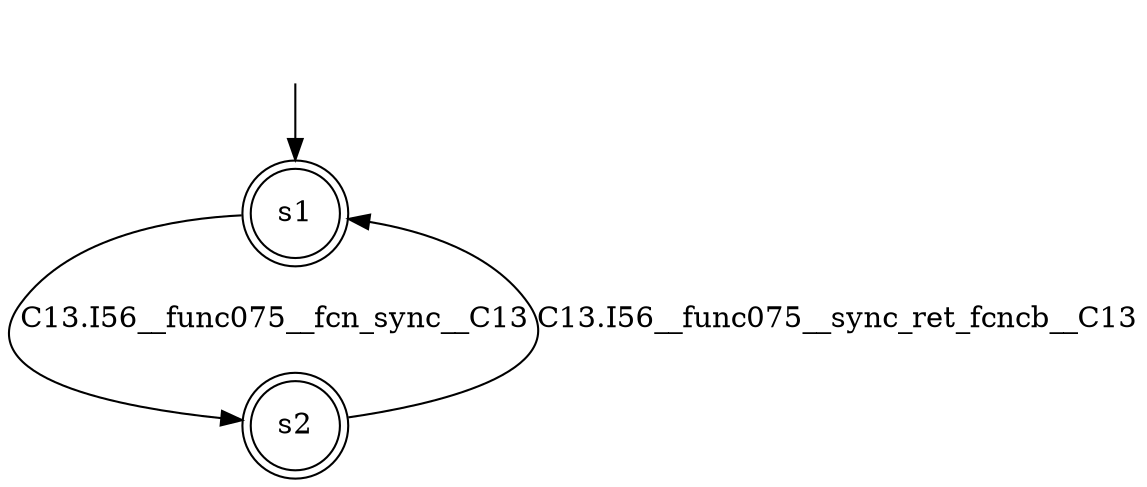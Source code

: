 digraph automaton {
	1 [label=<s1> shape="doublecircle"];
	2 [label=<s2> shape="doublecircle"];
	__init1 [label=<> shape="none"];
	__init1 -> 1;
	1 -> 2 [label=<C13.I56__func075__fcn_sync__C13> id="1-0-2"];
	2 -> 1 [label=<C13.I56__func075__sync_ret_fcncb__C13> id="2-0-1"];
}
